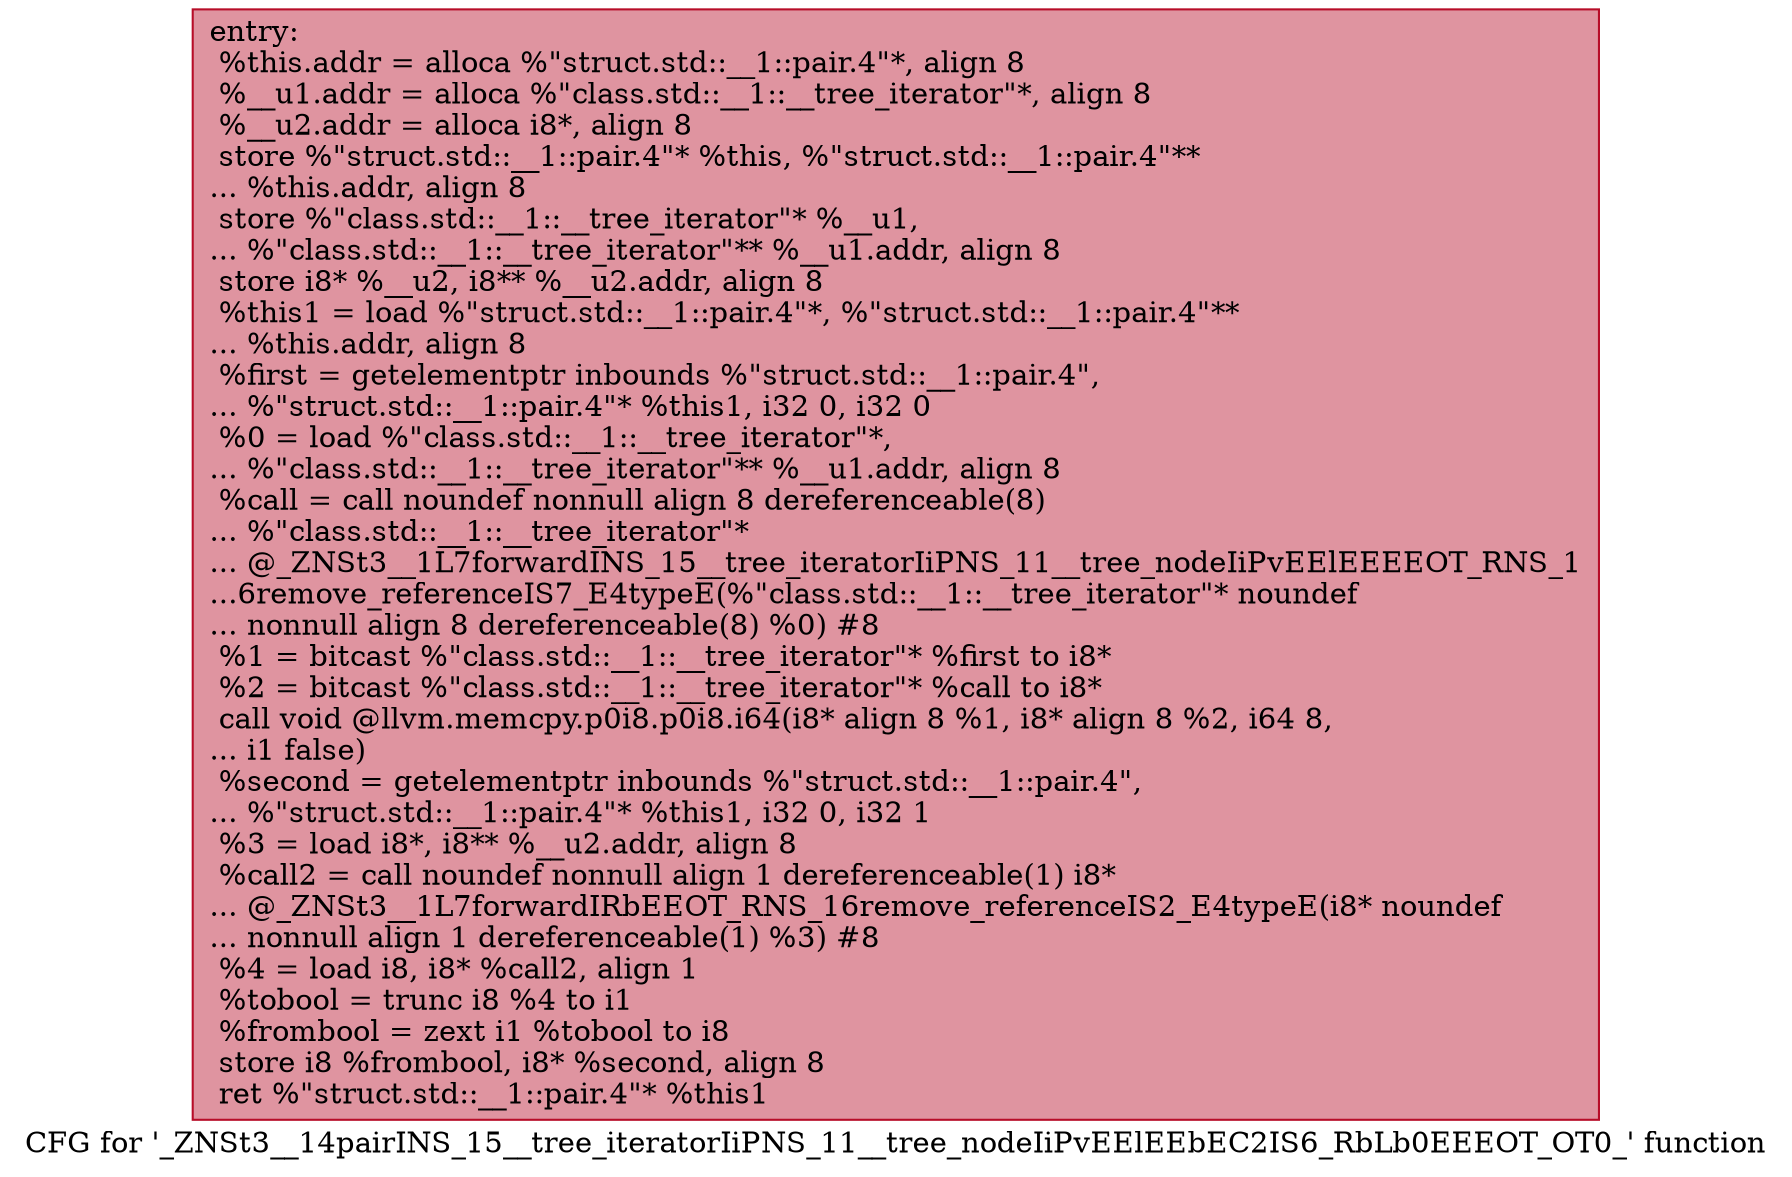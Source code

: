 digraph "CFG for '_ZNSt3__14pairINS_15__tree_iteratorIiPNS_11__tree_nodeIiPvEElEEbEC2IS6_RbLb0EEEOT_OT0_' function" {
	label="CFG for '_ZNSt3__14pairINS_15__tree_iteratorIiPNS_11__tree_nodeIiPvEElEEbEC2IS6_RbLb0EEEOT_OT0_' function";

	Node0x600002558600 [shape=record,color="#b70d28ff", style=filled, fillcolor="#b70d2870",label="{entry:\l  %this.addr = alloca %\"struct.std::__1::pair.4\"*, align 8\l  %__u1.addr = alloca %\"class.std::__1::__tree_iterator\"*, align 8\l  %__u2.addr = alloca i8*, align 8\l  store %\"struct.std::__1::pair.4\"* %this, %\"struct.std::__1::pair.4\"**\l... %this.addr, align 8\l  store %\"class.std::__1::__tree_iterator\"* %__u1,\l... %\"class.std::__1::__tree_iterator\"** %__u1.addr, align 8\l  store i8* %__u2, i8** %__u2.addr, align 8\l  %this1 = load %\"struct.std::__1::pair.4\"*, %\"struct.std::__1::pair.4\"**\l... %this.addr, align 8\l  %first = getelementptr inbounds %\"struct.std::__1::pair.4\",\l... %\"struct.std::__1::pair.4\"* %this1, i32 0, i32 0\l  %0 = load %\"class.std::__1::__tree_iterator\"*,\l... %\"class.std::__1::__tree_iterator\"** %__u1.addr, align 8\l  %call = call noundef nonnull align 8 dereferenceable(8)\l... %\"class.std::__1::__tree_iterator\"*\l... @_ZNSt3__1L7forwardINS_15__tree_iteratorIiPNS_11__tree_nodeIiPvEElEEEEOT_RNS_1\l...6remove_referenceIS7_E4typeE(%\"class.std::__1::__tree_iterator\"* noundef\l... nonnull align 8 dereferenceable(8) %0) #8\l  %1 = bitcast %\"class.std::__1::__tree_iterator\"* %first to i8*\l  %2 = bitcast %\"class.std::__1::__tree_iterator\"* %call to i8*\l  call void @llvm.memcpy.p0i8.p0i8.i64(i8* align 8 %1, i8* align 8 %2, i64 8,\l... i1 false)\l  %second = getelementptr inbounds %\"struct.std::__1::pair.4\",\l... %\"struct.std::__1::pair.4\"* %this1, i32 0, i32 1\l  %3 = load i8*, i8** %__u2.addr, align 8\l  %call2 = call noundef nonnull align 1 dereferenceable(1) i8*\l... @_ZNSt3__1L7forwardIRbEEOT_RNS_16remove_referenceIS2_E4typeE(i8* noundef\l... nonnull align 1 dereferenceable(1) %3) #8\l  %4 = load i8, i8* %call2, align 1\l  %tobool = trunc i8 %4 to i1\l  %frombool = zext i1 %tobool to i8\l  store i8 %frombool, i8* %second, align 8\l  ret %\"struct.std::__1::pair.4\"* %this1\l}"];
}
